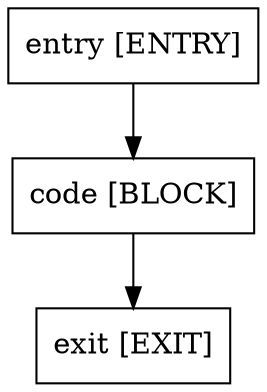digraph main{
"entry [ENTRY]"[shape=box];
"code [BLOCK]"[shape=box];
"exit [EXIT]"[shape=box];
"entry [ENTRY]"->"code [BLOCK]";
"code [BLOCK]"->"exit [EXIT]";

}

